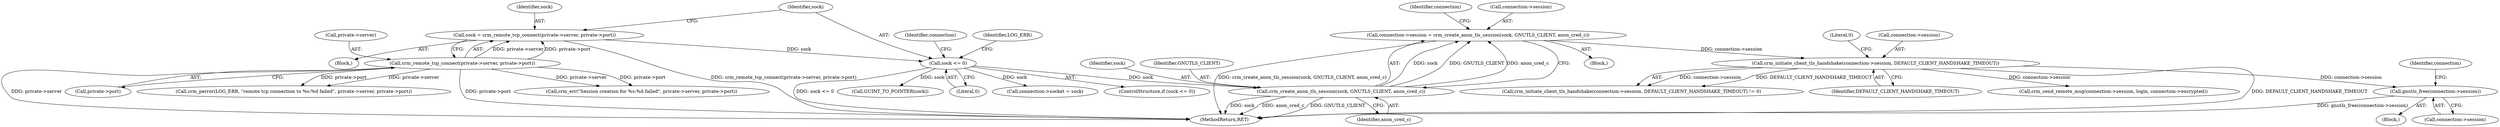 digraph "0_pacemaker_564f7cc2a51dcd2f28ab12a13394f31be5aa3c93_10@API" {
"1000231" [label="(Call,gnutls_free(connection->session))"];
"1000211" [label="(Call,crm_initiate_client_tls_handshake(connection->session, DEFAULT_CLIENT_HANDSHAKE_TIMEOUT))"];
"1000201" [label="(Call,connection->session = crm_create_anon_tls_session(sock, GNUTLS_CLIENT, anon_cred_c))"];
"1000205" [label="(Call,crm_create_anon_tls_session(sock, GNUTLS_CLIENT, anon_cred_c))"];
"1000166" [label="(Call,sock <= 0)"];
"1000156" [label="(Call,sock = crm_remote_tcp_connect(private->server, private->port))"];
"1000158" [label="(Call,crm_remote_tcp_connect(private->server, private->port))"];
"1000251" [label="(Call,GUINT_TO_POINTER(sock))"];
"1000166" [label="(Call,sock <= 0)"];
"1000217" [label="(Block,)"];
"1000157" [label="(Identifier,sock)"];
"1000156" [label="(Call,sock = crm_remote_tcp_connect(private->server, private->port))"];
"1000158" [label="(Call,crm_remote_tcp_connect(private->server, private->port))"];
"1000215" [label="(Identifier,DEFAULT_CLIENT_HANDSHAKE_TIMEOUT)"];
"1000201" [label="(Call,connection->session = crm_create_anon_tls_session(sock, GNUTLS_CLIENT, anon_cred_c))"];
"1000162" [label="(Call,private->port)"];
"1000213" [label="(Identifier,connection)"];
"1000108" [label="(Block,)"];
"1000232" [label="(Call,connection->session)"];
"1000179" [label="(Call,connection->socket = sock)"];
"1000211" [label="(Call,crm_initiate_client_tls_handshake(connection->session, DEFAULT_CLIENT_HANDSHAKE_TIMEOUT))"];
"1000216" [label="(Literal,0)"];
"1000170" [label="(Call,crm_perror(LOG_ERR, \"remote tcp connection to %s:%d failed\", private->server, private->port))"];
"1000165" [label="(ControlStructure,if (sock <= 0))"];
"1000168" [label="(Literal,0)"];
"1000188" [label="(Block,)"];
"1000181" [label="(Identifier,connection)"];
"1000167" [label="(Identifier,sock)"];
"1000205" [label="(Call,crm_create_anon_tls_session(sock, GNUTLS_CLIENT, anon_cred_c))"];
"1000206" [label="(Identifier,sock)"];
"1000159" [label="(Call,private->server)"];
"1000210" [label="(Call,crm_initiate_client_tls_handshake(connection->session, DEFAULT_CLIENT_HANDSHAKE_TIMEOUT) != 0)"];
"1000278" [label="(Call,crm_send_remote_msg(connection->session, login, connection->encrypted))"];
"1000404" [label="(MethodReturn,RET)"];
"1000208" [label="(Identifier,anon_cred_c)"];
"1000218" [label="(Call,crm_err(\"Session creation for %s:%d failed\", private->server, private->port))"];
"1000212" [label="(Call,connection->session)"];
"1000207" [label="(Identifier,GNUTLS_CLIENT)"];
"1000237" [label="(Identifier,connection)"];
"1000171" [label="(Identifier,LOG_ERR)"];
"1000231" [label="(Call,gnutls_free(connection->session))"];
"1000202" [label="(Call,connection->session)"];
"1000231" -> "1000217"  [label="AST: "];
"1000231" -> "1000232"  [label="CFG: "];
"1000232" -> "1000231"  [label="AST: "];
"1000237" -> "1000231"  [label="CFG: "];
"1000231" -> "1000404"  [label="DDG: gnutls_free(connection->session)"];
"1000211" -> "1000231"  [label="DDG: connection->session"];
"1000211" -> "1000210"  [label="AST: "];
"1000211" -> "1000215"  [label="CFG: "];
"1000212" -> "1000211"  [label="AST: "];
"1000215" -> "1000211"  [label="AST: "];
"1000216" -> "1000211"  [label="CFG: "];
"1000211" -> "1000404"  [label="DDG: DEFAULT_CLIENT_HANDSHAKE_TIMEOUT"];
"1000211" -> "1000210"  [label="DDG: connection->session"];
"1000211" -> "1000210"  [label="DDG: DEFAULT_CLIENT_HANDSHAKE_TIMEOUT"];
"1000201" -> "1000211"  [label="DDG: connection->session"];
"1000211" -> "1000278"  [label="DDG: connection->session"];
"1000201" -> "1000188"  [label="AST: "];
"1000201" -> "1000205"  [label="CFG: "];
"1000202" -> "1000201"  [label="AST: "];
"1000205" -> "1000201"  [label="AST: "];
"1000213" -> "1000201"  [label="CFG: "];
"1000201" -> "1000404"  [label="DDG: crm_create_anon_tls_session(sock, GNUTLS_CLIENT, anon_cred_c)"];
"1000205" -> "1000201"  [label="DDG: sock"];
"1000205" -> "1000201"  [label="DDG: GNUTLS_CLIENT"];
"1000205" -> "1000201"  [label="DDG: anon_cred_c"];
"1000205" -> "1000208"  [label="CFG: "];
"1000206" -> "1000205"  [label="AST: "];
"1000207" -> "1000205"  [label="AST: "];
"1000208" -> "1000205"  [label="AST: "];
"1000205" -> "1000404"  [label="DDG: sock"];
"1000205" -> "1000404"  [label="DDG: anon_cred_c"];
"1000205" -> "1000404"  [label="DDG: GNUTLS_CLIENT"];
"1000166" -> "1000205"  [label="DDG: sock"];
"1000166" -> "1000165"  [label="AST: "];
"1000166" -> "1000168"  [label="CFG: "];
"1000167" -> "1000166"  [label="AST: "];
"1000168" -> "1000166"  [label="AST: "];
"1000171" -> "1000166"  [label="CFG: "];
"1000181" -> "1000166"  [label="CFG: "];
"1000166" -> "1000404"  [label="DDG: sock <= 0"];
"1000156" -> "1000166"  [label="DDG: sock"];
"1000166" -> "1000179"  [label="DDG: sock"];
"1000166" -> "1000251"  [label="DDG: sock"];
"1000156" -> "1000108"  [label="AST: "];
"1000156" -> "1000158"  [label="CFG: "];
"1000157" -> "1000156"  [label="AST: "];
"1000158" -> "1000156"  [label="AST: "];
"1000167" -> "1000156"  [label="CFG: "];
"1000156" -> "1000404"  [label="DDG: crm_remote_tcp_connect(private->server, private->port)"];
"1000158" -> "1000156"  [label="DDG: private->server"];
"1000158" -> "1000156"  [label="DDG: private->port"];
"1000158" -> "1000162"  [label="CFG: "];
"1000159" -> "1000158"  [label="AST: "];
"1000162" -> "1000158"  [label="AST: "];
"1000158" -> "1000404"  [label="DDG: private->server"];
"1000158" -> "1000404"  [label="DDG: private->port"];
"1000158" -> "1000170"  [label="DDG: private->server"];
"1000158" -> "1000170"  [label="DDG: private->port"];
"1000158" -> "1000218"  [label="DDG: private->server"];
"1000158" -> "1000218"  [label="DDG: private->port"];
}
